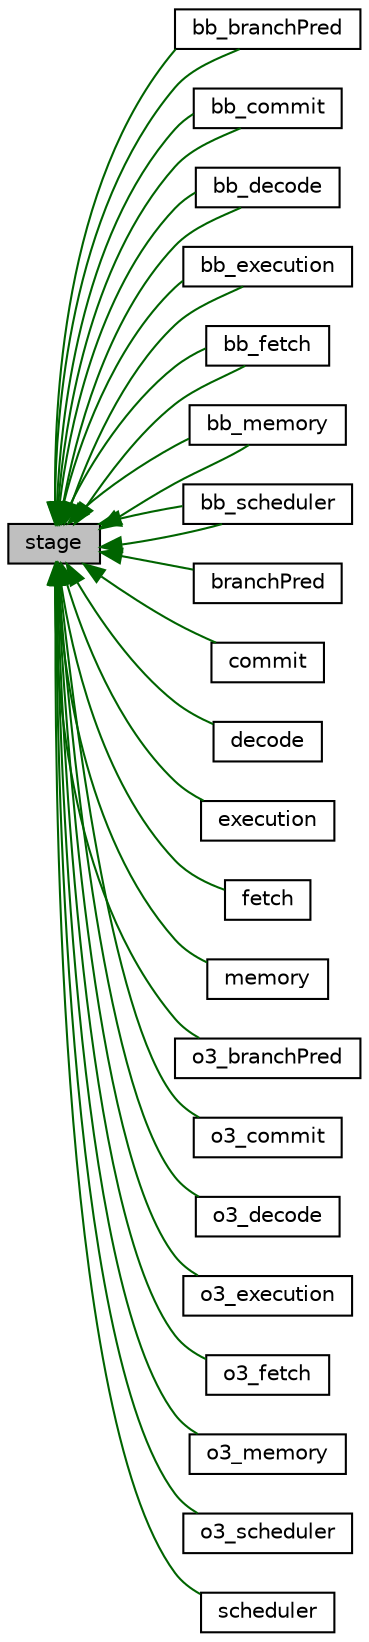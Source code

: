 digraph G
{
  edge [fontname="Helvetica",fontsize="10",labelfontname="Helvetica",labelfontsize="10"];
  node [fontname="Helvetica",fontsize="10",shape=record];
  rankdir=LR;
  Node1 [label="stage",height=0.2,width=0.4,color="black", fillcolor="grey75", style="filled" fontcolor="black"];
  Node1 -> Node2 [dir=back,color="darkgreen",fontsize="10",style="solid"];
  Node2 [label="bb_branchPred",height=0.2,width=0.4,color="black", fillcolor="white", style="filled",URL="$classbb__branchPred.html"];
  Node1 -> Node2 [dir=back,color="darkgreen",fontsize="10",style="solid"];
  Node1 -> Node3 [dir=back,color="darkgreen",fontsize="10",style="solid"];
  Node3 [label="bb_commit",height=0.2,width=0.4,color="black", fillcolor="white", style="filled",URL="$classbb__commit.html"];
  Node1 -> Node3 [dir=back,color="darkgreen",fontsize="10",style="solid"];
  Node1 -> Node4 [dir=back,color="darkgreen",fontsize="10",style="solid"];
  Node4 [label="bb_decode",height=0.2,width=0.4,color="black", fillcolor="white", style="filled",URL="$classbb__decode.html"];
  Node1 -> Node4 [dir=back,color="darkgreen",fontsize="10",style="solid"];
  Node1 -> Node5 [dir=back,color="darkgreen",fontsize="10",style="solid"];
  Node5 [label="bb_execution",height=0.2,width=0.4,color="black", fillcolor="white", style="filled",URL="$classbb__execution.html"];
  Node1 -> Node5 [dir=back,color="darkgreen",fontsize="10",style="solid"];
  Node1 -> Node6 [dir=back,color="darkgreen",fontsize="10",style="solid"];
  Node6 [label="bb_fetch",height=0.2,width=0.4,color="black", fillcolor="white", style="filled",URL="$classbb__fetch.html"];
  Node1 -> Node6 [dir=back,color="darkgreen",fontsize="10",style="solid"];
  Node1 -> Node7 [dir=back,color="darkgreen",fontsize="10",style="solid"];
  Node7 [label="bb_memory",height=0.2,width=0.4,color="black", fillcolor="white", style="filled",URL="$classbb__memory.html"];
  Node1 -> Node7 [dir=back,color="darkgreen",fontsize="10",style="solid"];
  Node1 -> Node8 [dir=back,color="darkgreen",fontsize="10",style="solid"];
  Node8 [label="bb_scheduler",height=0.2,width=0.4,color="black", fillcolor="white", style="filled",URL="$classbb__scheduler.html"];
  Node1 -> Node8 [dir=back,color="darkgreen",fontsize="10",style="solid"];
  Node1 -> Node9 [dir=back,color="darkgreen",fontsize="10",style="solid"];
  Node9 [label="branchPred",height=0.2,width=0.4,color="black", fillcolor="white", style="filled",URL="$classbranchPred.html"];
  Node1 -> Node10 [dir=back,color="darkgreen",fontsize="10",style="solid"];
  Node10 [label="commit",height=0.2,width=0.4,color="black", fillcolor="white", style="filled",URL="$classcommit.html"];
  Node1 -> Node11 [dir=back,color="darkgreen",fontsize="10",style="solid"];
  Node11 [label="decode",height=0.2,width=0.4,color="black", fillcolor="white", style="filled",URL="$classdecode.html"];
  Node1 -> Node12 [dir=back,color="darkgreen",fontsize="10",style="solid"];
  Node12 [label="execution",height=0.2,width=0.4,color="black", fillcolor="white", style="filled",URL="$classexecution.html"];
  Node1 -> Node13 [dir=back,color="darkgreen",fontsize="10",style="solid"];
  Node13 [label="fetch",height=0.2,width=0.4,color="black", fillcolor="white", style="filled",URL="$classfetch.html"];
  Node1 -> Node14 [dir=back,color="darkgreen",fontsize="10",style="solid"];
  Node14 [label="memory",height=0.2,width=0.4,color="black", fillcolor="white", style="filled",URL="$classmemory.html"];
  Node1 -> Node15 [dir=back,color="darkgreen",fontsize="10",style="solid"];
  Node15 [label="o3_branchPred",height=0.2,width=0.4,color="black", fillcolor="white", style="filled",URL="$classo3__branchPred.html"];
  Node1 -> Node16 [dir=back,color="darkgreen",fontsize="10",style="solid"];
  Node16 [label="o3_commit",height=0.2,width=0.4,color="black", fillcolor="white", style="filled",URL="$classo3__commit.html"];
  Node1 -> Node17 [dir=back,color="darkgreen",fontsize="10",style="solid"];
  Node17 [label="o3_decode",height=0.2,width=0.4,color="black", fillcolor="white", style="filled",URL="$classo3__decode.html"];
  Node1 -> Node18 [dir=back,color="darkgreen",fontsize="10",style="solid"];
  Node18 [label="o3_execution",height=0.2,width=0.4,color="black", fillcolor="white", style="filled",URL="$classo3__execution.html"];
  Node1 -> Node19 [dir=back,color="darkgreen",fontsize="10",style="solid"];
  Node19 [label="o3_fetch",height=0.2,width=0.4,color="black", fillcolor="white", style="filled",URL="$classo3__fetch.html"];
  Node1 -> Node20 [dir=back,color="darkgreen",fontsize="10",style="solid"];
  Node20 [label="o3_memory",height=0.2,width=0.4,color="black", fillcolor="white", style="filled",URL="$classo3__memory.html"];
  Node1 -> Node21 [dir=back,color="darkgreen",fontsize="10",style="solid"];
  Node21 [label="o3_scheduler",height=0.2,width=0.4,color="black", fillcolor="white", style="filled",URL="$classo3__scheduler.html"];
  Node1 -> Node22 [dir=back,color="darkgreen",fontsize="10",style="solid"];
  Node22 [label="scheduler",height=0.2,width=0.4,color="black", fillcolor="white", style="filled",URL="$classscheduler.html"];
}
